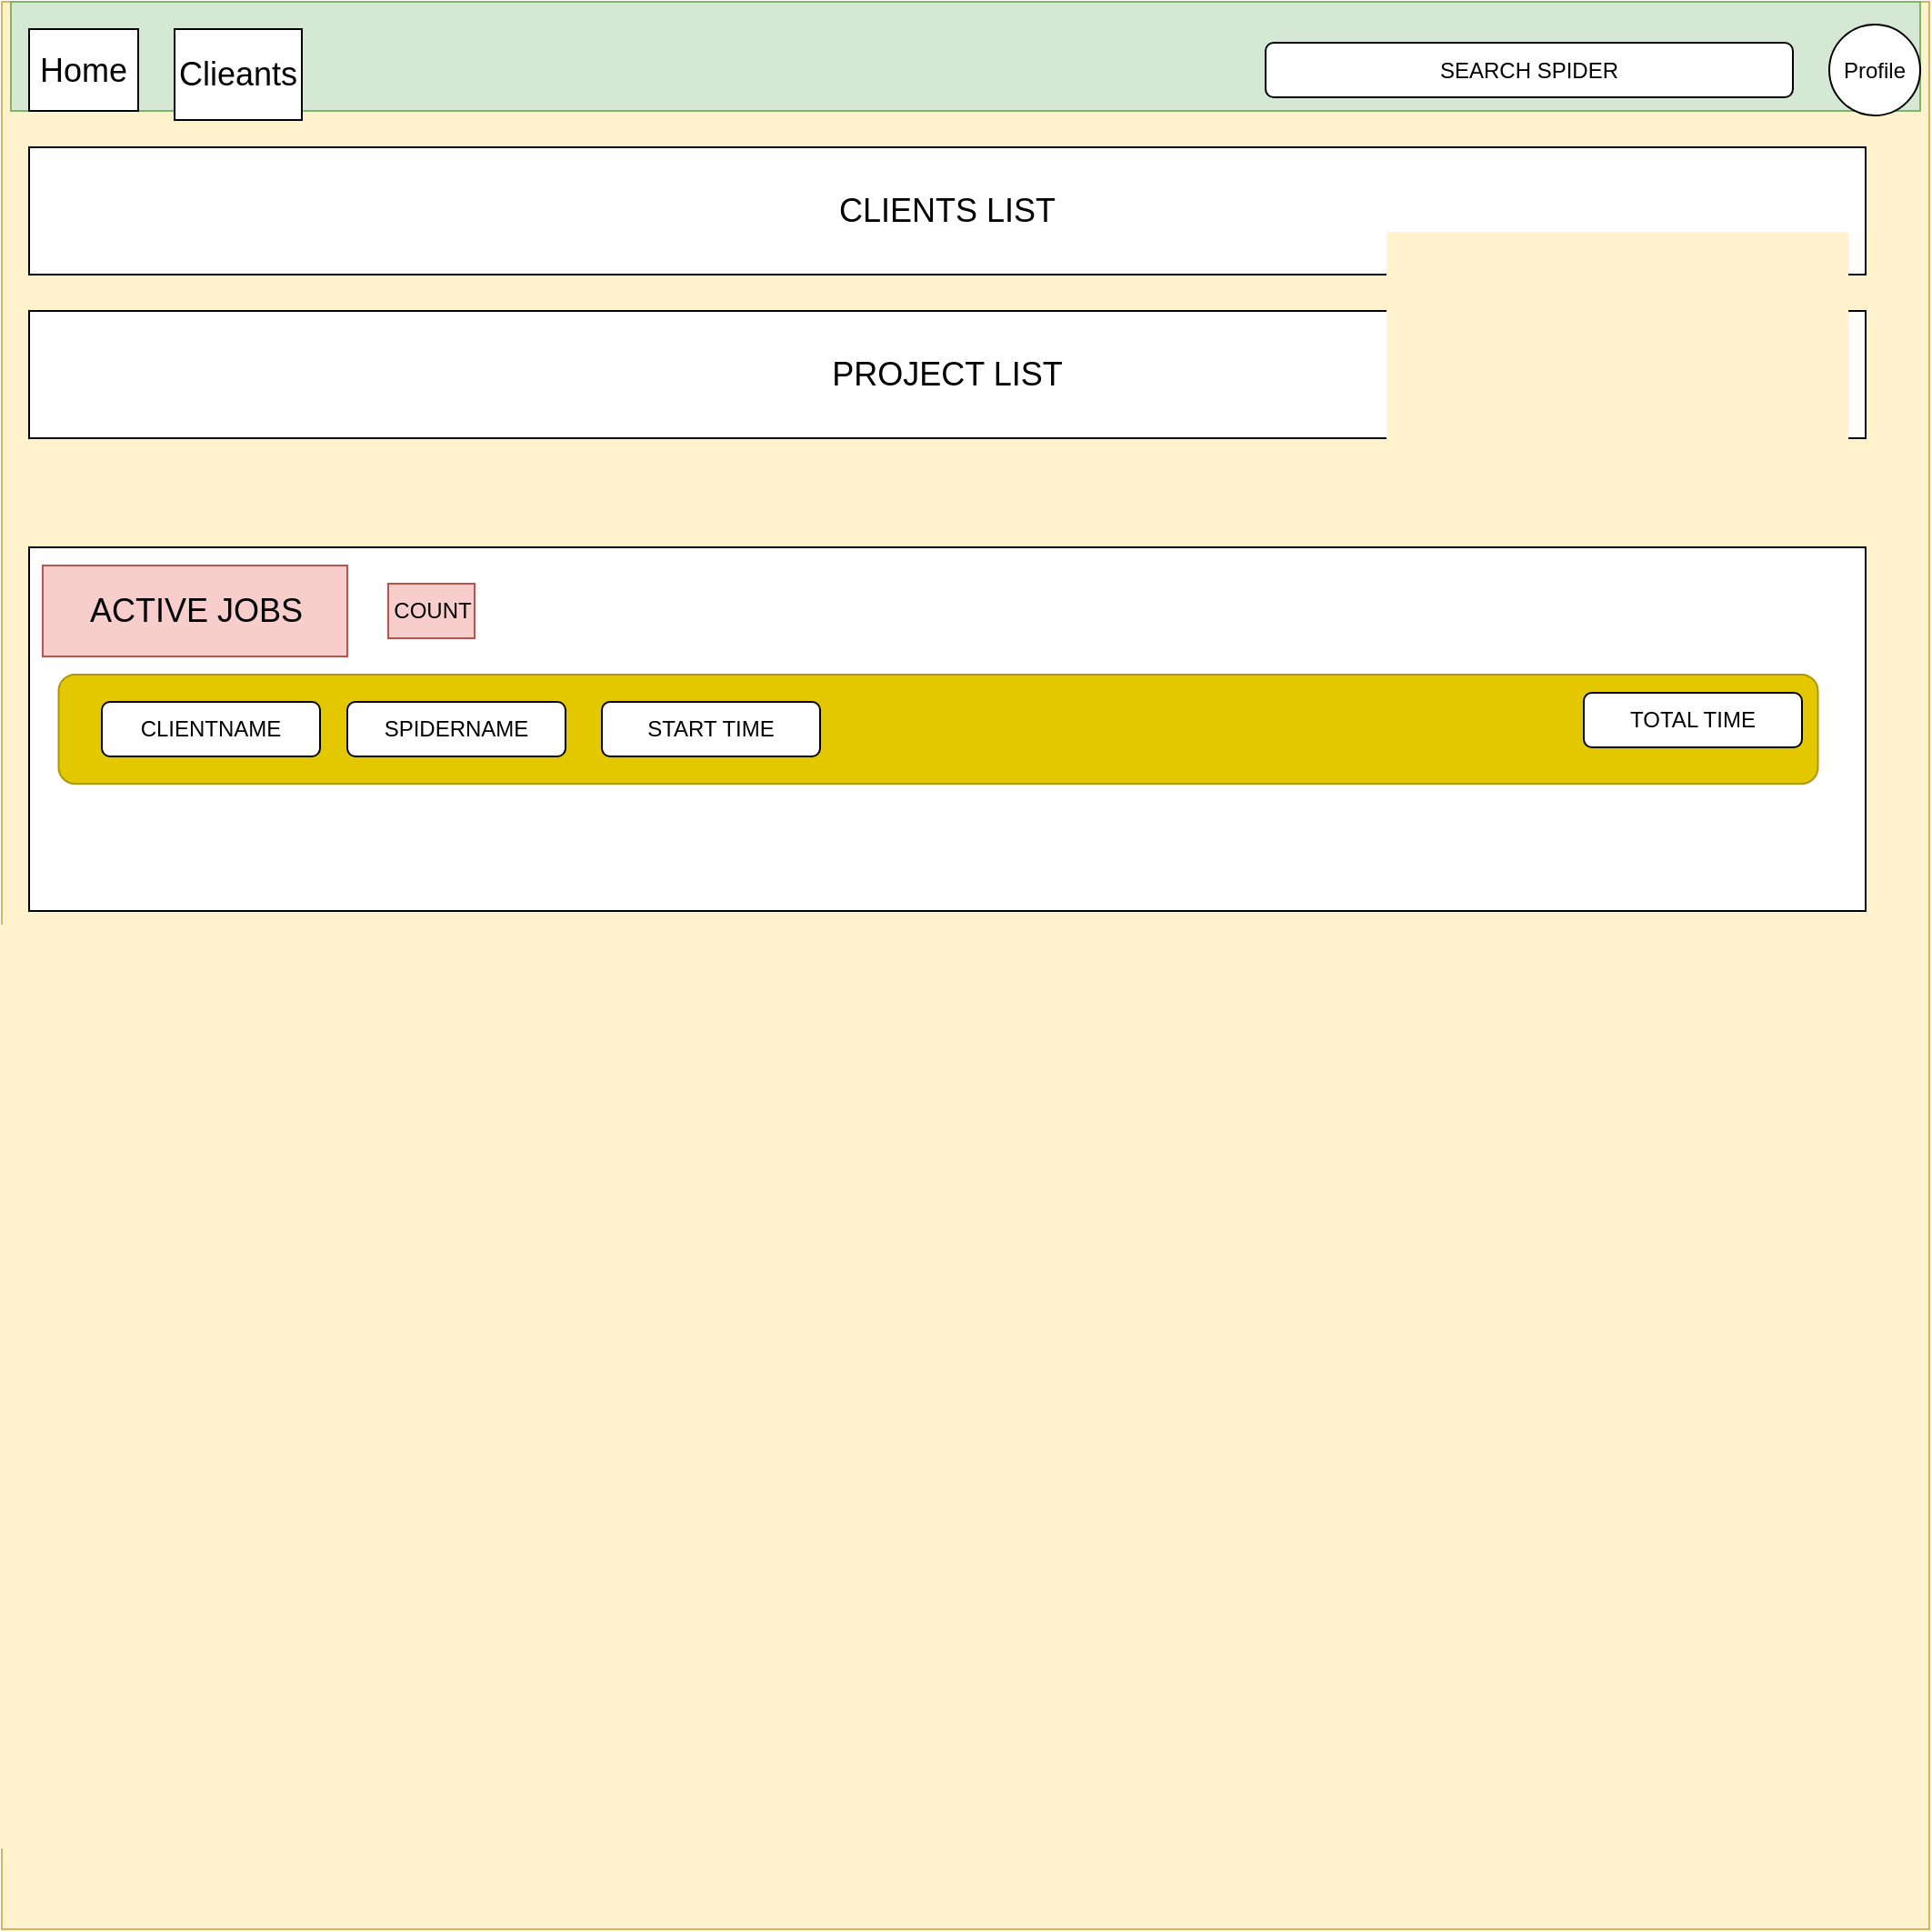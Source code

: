 <mxfile pages="3">
    <diagram name="MAIN" id="lFPuXFi_mvT8i3Ce_Zs6">
        <mxGraphModel dx="795" dy="470" grid="1" gridSize="10" guides="1" tooltips="1" connect="1" arrows="1" fold="1" page="1" pageScale="1" pageWidth="850" pageHeight="1100" math="0" shadow="0">
            <root>
                <mxCell id="0"/>
                <mxCell id="1" parent="0"/>
                <mxCell id="kir9M6J1HskR9p3frYK9-1" value="" style="whiteSpace=wrap;html=1;aspect=fixed;fillColor=#fff2cc;strokeColor=#d6b656;" parent="1" vertex="1">
                    <mxGeometry x="55" y="10" width="1060" height="1060" as="geometry"/>
                </mxCell>
                <mxCell id="kir9M6J1HskR9p3frYK9-2" value="" style="rounded=0;whiteSpace=wrap;html=1;fillColor=#d5e8d4;strokeColor=#82b366;" parent="1" vertex="1">
                    <mxGeometry x="60" y="10" width="1050" height="60" as="geometry"/>
                </mxCell>
                <mxCell id="kir9M6J1HskR9p3frYK9-3" value="&lt;font style=&quot;font-size: 18px;&quot;&gt;Home&lt;/font&gt;" style="rounded=0;whiteSpace=wrap;html=1;" parent="1" vertex="1">
                    <mxGeometry x="70" y="25" width="60" height="45" as="geometry"/>
                </mxCell>
                <mxCell id="kir9M6J1HskR9p3frYK9-4" value="&lt;span style=&quot;font-size: 18px;&quot;&gt;Clieants&lt;/span&gt;" style="rounded=0;whiteSpace=wrap;html=1;" parent="1" vertex="1">
                    <mxGeometry x="150" y="25" width="70" height="50" as="geometry"/>
                </mxCell>
                <mxCell id="kir9M6J1HskR9p3frYK9-6" value="Profile" style="ellipse;whiteSpace=wrap;html=1;aspect=fixed;" parent="1" vertex="1">
                    <mxGeometry x="1060" y="22.5" width="50" height="50" as="geometry"/>
                </mxCell>
                <mxCell id="kir9M6J1HskR9p3frYK9-8" value="&lt;font style=&quot;font-size: 18px;&quot;&gt;CLIENTS LIST&lt;/font&gt;" style="rounded=0;whiteSpace=wrap;html=1;" parent="1" vertex="1">
                    <mxGeometry x="70" y="90" width="1010" height="70" as="geometry"/>
                </mxCell>
                <mxCell id="kir9M6J1HskR9p3frYK9-10" value="&lt;font style=&quot;font-size: 18px;&quot;&gt;PROJECT LIST&lt;/font&gt;" style="rounded=0;whiteSpace=wrap;html=1;" parent="1" vertex="1">
                    <mxGeometry x="70" y="180" width="1010" height="70" as="geometry"/>
                </mxCell>
                <mxCell id="-AA7lGtDuVPrnu6pB2wc-1" value="SEARCH SPIDER" style="rounded=1;whiteSpace=wrap;html=1;" parent="1" vertex="1">
                    <mxGeometry x="750" y="32.5" width="290" height="30" as="geometry"/>
                </mxCell>
                <mxCell id="1McMLziAYPW3SfQ99l26-1" value="" style="rounded=0;whiteSpace=wrap;html=1;" parent="1" vertex="1">
                    <mxGeometry x="70" y="310" width="1010" height="200" as="geometry"/>
                </mxCell>
                <mxCell id="1McMLziAYPW3SfQ99l26-2" value="&lt;span style=&quot;font-size: 18px;&quot;&gt;ACTIVE JOBS&lt;/span&gt;" style="rounded=0;whiteSpace=wrap;html=1;fillColor=#f8cecc;strokeColor=#b85450;" parent="1" vertex="1">
                    <mxGeometry x="77.5" y="320" width="167.5" height="50" as="geometry"/>
                </mxCell>
                <mxCell id="1McMLziAYPW3SfQ99l26-3" value="" style="rounded=1;whiteSpace=wrap;html=1;fillColor=#e3c800;fontColor=#000000;strokeColor=#B09500;" parent="1" vertex="1">
                    <mxGeometry x="86.25" y="380" width="967.5" height="60" as="geometry"/>
                </mxCell>
                <mxCell id="1McMLziAYPW3SfQ99l26-4" value="COUNT" style="rounded=0;whiteSpace=wrap;html=1;fillColor=#f8cecc;strokeColor=#b85450;" parent="1" vertex="1">
                    <mxGeometry x="267.5" y="330" width="47.5" height="30" as="geometry"/>
                </mxCell>
                <mxCell id="1McMLziAYPW3SfQ99l26-5" value="CLIENTNAME" style="rounded=1;whiteSpace=wrap;html=1;" parent="1" vertex="1">
                    <mxGeometry x="110" y="395" width="120" height="30" as="geometry"/>
                </mxCell>
                <mxCell id="1McMLziAYPW3SfQ99l26-6" value="SPIDERNAME" style="rounded=1;whiteSpace=wrap;html=1;" parent="1" vertex="1">
                    <mxGeometry x="245" y="395" width="120" height="30" as="geometry"/>
                </mxCell>
                <mxCell id="1McMLziAYPW3SfQ99l26-7" value="START TIME" style="rounded=1;whiteSpace=wrap;html=1;" parent="1" vertex="1">
                    <mxGeometry x="385" y="395" width="120" height="30" as="geometry"/>
                </mxCell>
                <mxCell id="1McMLziAYPW3SfQ99l26-8" value="TOTAL TIME" style="rounded=1;whiteSpace=wrap;html=1;" parent="1" vertex="1">
                    <mxGeometry x="925" y="390" width="120" height="30" as="geometry"/>
                </mxCell>
            </root>
        </mxGraphModel>
    </diagram>
    <diagram id="b3BLQ6yP1oQ-KEEB3G5R" name="client">
        <mxGraphModel dx="1066" dy="608" grid="1" gridSize="10" guides="1" tooltips="1" connect="1" arrows="1" fold="1" page="1" pageScale="1" pageWidth="850" pageHeight="1100" math="0" shadow="0">
            <root>
                <mxCell id="0"/>
                <mxCell id="1" parent="0"/>
                <mxCell id="NRj_G773QIPR92E6KfCl-1" value="" style="whiteSpace=wrap;html=1;aspect=fixed;fillColor=#fff2cc;strokeColor=#d6b656;" parent="1" vertex="1">
                    <mxGeometry x="40" y="10" width="1060" height="1060" as="geometry"/>
                </mxCell>
                <mxCell id="UO7akWpJQAGRkt9BFN4Y-1" value="" style="rounded=0;whiteSpace=wrap;html=1;fillColor=#d5e8d4;strokeColor=#82b366;" parent="1" vertex="1">
                    <mxGeometry x="45" y="10" width="1050" height="60" as="geometry"/>
                </mxCell>
                <mxCell id="UO7akWpJQAGRkt9BFN4Y-2" value="&lt;font style=&quot;font-size: 18px;&quot;&gt;Home&lt;/font&gt;" style="rounded=0;whiteSpace=wrap;html=1;" parent="1" vertex="1">
                    <mxGeometry x="55" y="15" width="60" height="45" as="geometry"/>
                </mxCell>
                <mxCell id="UO7akWpJQAGRkt9BFN4Y-3" value="&lt;span style=&quot;font-size: 18px;&quot;&gt;Clieants&lt;/span&gt;" style="rounded=0;whiteSpace=wrap;html=1;" parent="1" vertex="1">
                    <mxGeometry x="135" y="15" width="70" height="50" as="geometry"/>
                </mxCell>
                <mxCell id="UO7akWpJQAGRkt9BFN4Y-4" value="Profile" style="ellipse;whiteSpace=wrap;html=1;aspect=fixed;" parent="1" vertex="1">
                    <mxGeometry x="1040" y="12.5" width="50" height="50" as="geometry"/>
                </mxCell>
                <mxCell id="0RVb_PuEq0YszDrYKdQQ-2" value="" style="rounded=0;whiteSpace=wrap;html=1;" parent="1" vertex="1">
                    <mxGeometry x="60" y="90" width="1010" height="220" as="geometry"/>
                </mxCell>
                <mxCell id="0RVb_PuEq0YszDrYKdQQ-3" value="&lt;font style=&quot;font-size: 18px;&quot;&gt;CLIENT Name&lt;/font&gt;" style="rounded=0;whiteSpace=wrap;html=1;fillColor=#f8cecc;strokeColor=#b85450;" parent="1" vertex="1">
                    <mxGeometry x="70" y="100" width="170" height="70" as="geometry"/>
                </mxCell>
                <mxCell id="0RVb_PuEq0YszDrYKdQQ-4" value="&lt;ul style=&quot;&quot;&gt;&lt;li style=&quot;font-size: 21px;&quot;&gt;Spiders: {spider_count}&lt;/li&gt;&lt;ul style=&quot;font-size: 21px;&quot;&gt;&lt;li&gt;Active: {active spider count}&lt;/li&gt;&lt;/ul&gt;&lt;/ul&gt;&lt;h1&gt;&lt;ul style=&quot;&quot;&gt;&lt;li style=&quot;&quot;&gt;&lt;span style=&quot;font-size: 21px;&quot;&gt;Shedules: {Shedule count}&lt;/span&gt;&lt;/li&gt;&lt;/ul&gt;&lt;/h1&gt;&lt;ul style=&quot;&quot;&gt;&lt;ul&gt;&lt;li style=&quot;&quot;&gt;&lt;span style=&quot;font-size: 21px;&quot;&gt;Actives: {active count}&lt;/span&gt;&lt;/li&gt;&lt;li style=&quot;&quot;&gt;&lt;span style=&quot;font-size: 21px;&quot;&gt;Stopped: {stopped count}&lt;/span&gt;&lt;/li&gt;&lt;/ul&gt;&lt;/ul&gt;" style="rounded=0;whiteSpace=wrap;html=1;fillColor=#f8cecc;strokeColor=#b85450;align=left;" parent="1" vertex="1">
                    <mxGeometry x="290" y="100" width="710" height="200" as="geometry"/>
                </mxCell>
                <mxCell id="0RVb_PuEq0YszDrYKdQQ-5" value="&lt;font style=&quot;font-size: 19px;&quot;&gt;Sheduled Tasks&lt;/font&gt;" style="rounded=0;whiteSpace=wrap;html=1;" parent="1" vertex="1">
                    <mxGeometry x="70" y="560" width="170" height="60" as="geometry"/>
                </mxCell>
                <mxCell id="0RVb_PuEq0YszDrYKdQQ-6" value="" style="rounded=0;whiteSpace=wrap;html=1;" parent="1" vertex="1">
                    <mxGeometry x="95" y="640" width="975" height="410" as="geometry"/>
                </mxCell>
                <mxCell id="0RVb_PuEq0YszDrYKdQQ-7" value="&lt;b&gt;&lt;font style=&quot;font-size: 18px;&quot;&gt;+&lt;/font&gt;&lt;/b&gt;" style="ellipse;whiteSpace=wrap;html=1;aspect=fixed;" parent="1" vertex="1">
                    <mxGeometry x="250" y="575" width="30" height="30" as="geometry"/>
                </mxCell>
                <mxCell id="0RVb_PuEq0YszDrYKdQQ-8" value="SEARCH SPIDER" style="rounded=1;whiteSpace=wrap;html=1;" parent="1" vertex="1">
                    <mxGeometry x="740" y="25" width="290" height="30" as="geometry"/>
                </mxCell>
                <mxCell id="39dktaqek08A8IJalyt7-1" value="" style="rounded=0;whiteSpace=wrap;html=1;fillColor=#d5e8d4;strokeColor=#82b366;" parent="1" vertex="1">
                    <mxGeometry x="110" y="655" width="940" height="130" as="geometry"/>
                </mxCell>
                <mxCell id="39dktaqek08A8IJalyt7-2" value="SPIDERNAME" style="rounded=1;whiteSpace=wrap;html=1;" parent="1" vertex="1">
                    <mxGeometry x="120" y="670" width="120" height="30" as="geometry"/>
                </mxCell>
                <mxCell id="39dktaqek08A8IJalyt7-3" value="PERIOD" style="rounded=1;whiteSpace=wrap;html=1;" parent="1" vertex="1">
                    <mxGeometry x="260" y="670" width="120" height="30" as="geometry"/>
                </mxCell>
                <mxCell id="39dktaqek08A8IJalyt7-4" value="" style="ellipse;whiteSpace=wrap;html=1;aspect=fixed;fillColor=#008a00;fontColor=#ffffff;strokeColor=#005700;" parent="1" vertex="1">
                    <mxGeometry x="390" y="672.5" width="25" height="25" as="geometry"/>
                </mxCell>
                <mxCell id="39dktaqek08A8IJalyt7-6" value="IS ACTIVE" style="text;html=1;strokeColor=none;fillColor=none;align=center;verticalAlign=middle;whiteSpace=wrap;rounded=0;" parent="1" vertex="1">
                    <mxGeometry x="420" y="670" width="60" height="30" as="geometry"/>
                </mxCell>
                <mxCell id="39dktaqek08A8IJalyt7-7" value="EDIT" style="rounded=0;whiteSpace=wrap;html=1;fillColor=#0050ef;fontColor=#ffffff;strokeColor=#001DBC;" parent="1" vertex="1">
                    <mxGeometry x="125" y="740" width="80" height="30" as="geometry"/>
                </mxCell>
                <mxCell id="39dktaqek08A8IJalyt7-8" value="DELETE" style="rounded=0;whiteSpace=wrap;html=1;fillColor=#e51400;fontColor=#ffffff;strokeColor=#B20000;" parent="1" vertex="1">
                    <mxGeometry x="230" y="740" width="80" height="30" as="geometry"/>
                </mxCell>
                <mxCell id="39dktaqek08A8IJalyt7-9" value="" style="rounded=0;whiteSpace=wrap;html=1;fillColor=#d5e8d4;strokeColor=#82b366;" parent="1" vertex="1">
                    <mxGeometry x="115" y="875" width="940" height="130" as="geometry"/>
                </mxCell>
                <mxCell id="39dktaqek08A8IJalyt7-10" value="SPIDERNAME" style="rounded=1;whiteSpace=wrap;html=1;" parent="1" vertex="1">
                    <mxGeometry x="122.5" y="905" width="120" height="30" as="geometry"/>
                </mxCell>
                <mxCell id="39dktaqek08A8IJalyt7-11" value="PERIOD" style="rounded=1;whiteSpace=wrap;html=1;" parent="1" vertex="1">
                    <mxGeometry x="262.5" y="905" width="120" height="30" as="geometry"/>
                </mxCell>
                <mxCell id="39dktaqek08A8IJalyt7-12" value="" style="ellipse;whiteSpace=wrap;html=1;aspect=fixed;fillColor=#e51400;fontColor=#ffffff;strokeColor=#B20000;" parent="1" vertex="1">
                    <mxGeometry x="392.5" y="907.5" width="25" height="25" as="geometry"/>
                </mxCell>
                <mxCell id="39dktaqek08A8IJalyt7-13" value="IS ACTIVE" style="text;html=1;strokeColor=none;fillColor=none;align=center;verticalAlign=middle;whiteSpace=wrap;rounded=0;" parent="1" vertex="1">
                    <mxGeometry x="422.5" y="905" width="60" height="30" as="geometry"/>
                </mxCell>
                <mxCell id="39dktaqek08A8IJalyt7-14" value="EDIT" style="rounded=0;whiteSpace=wrap;html=1;fillColor=#0050ef;fontColor=#ffffff;strokeColor=#001DBC;" parent="1" vertex="1">
                    <mxGeometry x="130" y="960" width="80" height="30" as="geometry"/>
                </mxCell>
                <mxCell id="39dktaqek08A8IJalyt7-15" value="DELETE" style="rounded=0;whiteSpace=wrap;html=1;fillColor=#e51400;fontColor=#ffffff;strokeColor=#B20000;" parent="1" vertex="1">
                    <mxGeometry x="230" y="960" width="80" height="30" as="geometry"/>
                </mxCell>
                <mxCell id="39dktaqek08A8IJalyt7-17" value="&lt;b&gt;&lt;font style=&quot;font-size: 25px;&quot;&gt;.................................&lt;/font&gt;&lt;/b&gt;" style="text;html=1;strokeColor=none;fillColor=none;align=center;verticalAlign=middle;whiteSpace=wrap;rounded=0;" parent="1" vertex="1">
                    <mxGeometry x="140" y="800" width="780" height="40" as="geometry"/>
                </mxCell>
                <mxCell id="9OzyHIAe9Z1fGLMhJb8M-1" value="" style="rounded=0;whiteSpace=wrap;html=1;" parent="1" vertex="1">
                    <mxGeometry x="65" y="320" width="1010" height="200" as="geometry"/>
                </mxCell>
                <mxCell id="9OzyHIAe9Z1fGLMhJb8M-2" value="&lt;span style=&quot;font-size: 18px;&quot;&gt;ACTIVE JOBS&lt;/span&gt;" style="rounded=0;whiteSpace=wrap;html=1;fillColor=#f8cecc;strokeColor=#b85450;" parent="1" vertex="1">
                    <mxGeometry x="72.5" y="330" width="167.5" height="50" as="geometry"/>
                </mxCell>
                <mxCell id="9OzyHIAe9Z1fGLMhJb8M-3" value="" style="rounded=1;whiteSpace=wrap;html=1;fillColor=#e3c800;fontColor=#000000;strokeColor=#B09500;" parent="1" vertex="1">
                    <mxGeometry x="81.25" y="390" width="967.5" height="60" as="geometry"/>
                </mxCell>
                <mxCell id="9OzyHIAe9Z1fGLMhJb8M-6" value="COUNT" style="rounded=0;whiteSpace=wrap;html=1;fillColor=#f8cecc;strokeColor=#b85450;" parent="1" vertex="1">
                    <mxGeometry x="262.5" y="340" width="47.5" height="30" as="geometry"/>
                </mxCell>
                <mxCell id="We5f-SAydFnPi5lfvk2D-1" value="CLIENTNAME" style="rounded=1;whiteSpace=wrap;html=1;" parent="1" vertex="1">
                    <mxGeometry x="105" y="405" width="120" height="30" as="geometry"/>
                </mxCell>
                <mxCell id="We5f-SAydFnPi5lfvk2D-2" value="SPIDERNAME" style="rounded=1;whiteSpace=wrap;html=1;" parent="1" vertex="1">
                    <mxGeometry x="240" y="405" width="120" height="30" as="geometry"/>
                </mxCell>
                <mxCell id="We5f-SAydFnPi5lfvk2D-3" value="START TIME" style="rounded=1;whiteSpace=wrap;html=1;" parent="1" vertex="1">
                    <mxGeometry x="380" y="405" width="120" height="30" as="geometry"/>
                </mxCell>
                <mxCell id="We5f-SAydFnPi5lfvk2D-4" value="TOTAL TIME" style="rounded=1;whiteSpace=wrap;html=1;" parent="1" vertex="1">
                    <mxGeometry x="920" y="400" width="120" height="30" as="geometry"/>
                </mxCell>
            </root>
        </mxGraphModel>
    </diagram>
    <diagram id="oh-OlnUH6KKKbubSRGid" name="JOB MAIN">
        <mxGraphModel dx="1066" dy="608" grid="1" gridSize="10" guides="1" tooltips="1" connect="1" arrows="1" fold="1" page="1" pageScale="1" pageWidth="850" pageHeight="1100" math="0" shadow="0">
            <root>
                <mxCell id="0"/>
                <mxCell id="1" parent="0"/>
                <mxCell id="V_1tIuN60uJzoUqPZGDw-1" value="" style="whiteSpace=wrap;html=1;aspect=fixed;fillColor=#fff2cc;strokeColor=#d6b656;" parent="1" vertex="1">
                    <mxGeometry x="55" y="10" width="1060" height="1060" as="geometry"/>
                </mxCell>
                <mxCell id="V_1tIuN60uJzoUqPZGDw-2" value="" style="rounded=0;whiteSpace=wrap;html=1;fillColor=#d5e8d4;strokeColor=#82b366;" parent="1" vertex="1">
                    <mxGeometry x="60" y="20" width="1050" height="60" as="geometry"/>
                </mxCell>
                <mxCell id="V_1tIuN60uJzoUqPZGDw-3" value="&lt;font style=&quot;font-size: 18px;&quot;&gt;Home&lt;/font&gt;" style="rounded=0;whiteSpace=wrap;html=1;" parent="1" vertex="1">
                    <mxGeometry x="70" y="25" width="60" height="45" as="geometry"/>
                </mxCell>
                <mxCell id="V_1tIuN60uJzoUqPZGDw-4" value="&lt;span style=&quot;font-size: 18px;&quot;&gt;Clieants&lt;/span&gt;" style="rounded=0;whiteSpace=wrap;html=1;" parent="1" vertex="1">
                    <mxGeometry x="150" y="25" width="70" height="50" as="geometry"/>
                </mxCell>
                <mxCell id="V_1tIuN60uJzoUqPZGDw-5" value="Profile" style="ellipse;whiteSpace=wrap;html=1;aspect=fixed;" parent="1" vertex="1">
                    <mxGeometry x="1050" y="22.5" width="50" height="50" as="geometry"/>
                </mxCell>
                <mxCell id="V_1tIuN60uJzoUqPZGDw-8" value="SEARCH SPIDER" style="rounded=1;whiteSpace=wrap;html=1;" parent="1" vertex="1">
                    <mxGeometry x="750" y="32.5" width="290" height="30" as="geometry"/>
                </mxCell>
                <mxCell id="V_1tIuN60uJzoUqPZGDw-19" value="" style="rounded=0;whiteSpace=wrap;html=1;" parent="1" vertex="1">
                    <mxGeometry x="70" y="100" width="1030" height="810" as="geometry"/>
                </mxCell>
                <mxCell id="V_1tIuN60uJzoUqPZGDw-20" value="&lt;font style=&quot;font-size: 19px;&quot;&gt;CLIENT&lt;/font&gt;" style="rounded=1;whiteSpace=wrap;html=1;fillColor=#dae8fc;strokeColor=#6c8ebf;" parent="1" vertex="1">
                    <mxGeometry x="80" y="110" width="140" height="50" as="geometry"/>
                </mxCell>
                <mxCell id="V_1tIuN60uJzoUqPZGDw-21" value="&lt;font style=&quot;font-size: 19px;&quot;&gt;SPIDER&lt;/font&gt;" style="rounded=1;whiteSpace=wrap;html=1;fillColor=#dae8fc;strokeColor=#6c8ebf;" parent="1" vertex="1">
                    <mxGeometry x="240" y="110" width="140" height="50" as="geometry"/>
                </mxCell>
                <mxCell id="V_1tIuN60uJzoUqPZGDw-22" value="&lt;span style=&quot;font-size: 19px;&quot;&gt;START TIME&lt;/span&gt;" style="rounded=1;whiteSpace=wrap;html=1;fillColor=#dae8fc;strokeColor=#6c8ebf;" parent="1" vertex="1">
                    <mxGeometry x="420" y="110" width="140" height="50" as="geometry"/>
                </mxCell>
                <mxCell id="V_1tIuN60uJzoUqPZGDw-23" value="&lt;font style=&quot;font-size: 19px;&quot;&gt;RUNNING...&lt;/font&gt;" style="rounded=1;whiteSpace=wrap;html=1;fillColor=#dae8fc;strokeColor=#6c8ebf;" parent="1" vertex="1">
                    <mxGeometry x="950" y="110" width="140" height="50" as="geometry"/>
                </mxCell>
                <mxCell id="V_1tIuN60uJzoUqPZGDw-24" value="" style="rounded=1;whiteSpace=wrap;html=1;fillColor=#e1d5e7;strokeColor=#9673a6;" parent="1" vertex="1">
                    <mxGeometry x="80" y="190" width="1000" height="600" as="geometry"/>
                </mxCell>
                <mxCell id="V_1tIuN60uJzoUqPZGDw-25" value="&lt;h1&gt;FORMATTED LOGS&lt;/h1&gt;" style="text;html=1;strokeColor=none;fillColor=none;spacing=5;spacingTop=-20;whiteSpace=wrap;overflow=hidden;rounded=0;align=center;" parent="1" vertex="1">
                    <mxGeometry x="510" y="350" width="190" height="120" as="geometry"/>
                </mxCell>
                <mxCell id="V_1tIuN60uJzoUqPZGDw-26" value="&lt;font style=&quot;font-size: 22px;&quot;&gt;STOP&lt;/font&gt;" style="ellipse;whiteSpace=wrap;html=1;fillColor=#f8cecc;strokeColor=#b85450;" parent="1" vertex="1">
                    <mxGeometry x="545" y="810" width="115" height="60" as="geometry"/>
                </mxCell>
            </root>
        </mxGraphModel>
    </diagram>
    <diagram id="zZslThO-NdYWRdF-3bxd" name="schema'">
        <mxGraphModel dx="1306" dy="608" grid="1" gridSize="10" guides="1" tooltips="1" connect="1" arrows="1" fold="1" page="1" pageScale="1" pageWidth="850" pageHeight="1100" background="none" math="0" shadow="0">
            <root>
                <mxCell id="0"/>
                <mxCell id="1" parent="0"/>
                <mxCell id="rzNDPvHR0s2aKXdHCzQH-7" value="" style="edgeStyle=none;html=1;" parent="1" source="rzNDPvHR0s2aKXdHCzQH-1" target="rzNDPvHR0s2aKXdHCzQH-6" edge="1">
                    <mxGeometry relative="1" as="geometry"/>
                </mxCell>
                <mxCell id="rzNDPvHR0s2aKXdHCzQH-8" style="edgeStyle=none;html=1;entryX=0;entryY=0.5;entryDx=0;entryDy=0;" parent="1" source="rzNDPvHR0s2aKXdHCzQH-1" target="rzNDPvHR0s2aKXdHCzQH-6" edge="1">
                    <mxGeometry relative="1" as="geometry"/>
                </mxCell>
                <mxCell id="rzNDPvHR0s2aKXdHCzQH-20" style="edgeStyle=none;html=1;exitX=0.75;exitY=1;exitDx=0;exitDy=0;entryX=0.75;entryY=0;entryDx=0;entryDy=0;fontFamily=Courier New;fontSize=9;" parent="1" source="rzNDPvHR0s2aKXdHCzQH-1" target="rzNDPvHR0s2aKXdHCzQH-2" edge="1">
                    <mxGeometry relative="1" as="geometry"/>
                </mxCell>
                <mxCell id="rzNDPvHR0s2aKXdHCzQH-1" value="ScrapyD Instance" style="rounded=0;whiteSpace=wrap;html=1;" parent="1" vertex="1">
                    <mxGeometry x="95" y="30" width="180" height="60" as="geometry"/>
                </mxCell>
                <mxCell id="rzNDPvHR0s2aKXdHCzQH-4" value="" style="edgeStyle=none;html=1;" parent="1" source="rzNDPvHR0s2aKXdHCzQH-2" target="rzNDPvHR0s2aKXdHCzQH-3" edge="1">
                    <mxGeometry relative="1" as="geometry"/>
                </mxCell>
                <mxCell id="rzNDPvHR0s2aKXdHCzQH-14" style="edgeStyle=none;html=1;entryX=0.5;entryY=1;entryDx=0;entryDy=0;" parent="1" source="rzNDPvHR0s2aKXdHCzQH-2" target="rzNDPvHR0s2aKXdHCzQH-1" edge="1">
                    <mxGeometry relative="1" as="geometry"/>
                </mxCell>
                <mxCell id="rzNDPvHR0s2aKXdHCzQH-2" value="Schedule" style="rounded=0;whiteSpace=wrap;html=1;" parent="1" vertex="1">
                    <mxGeometry x="95" y="170" width="180" height="60" as="geometry"/>
                </mxCell>
                <mxCell id="rzNDPvHR0s2aKXdHCzQH-17" value="" style="edgeStyle=none;html=1;fontFamily=Courier New;" parent="1" target="rzNDPvHR0s2aKXdHCzQH-16" edge="1">
                    <mxGeometry relative="1" as="geometry">
                        <mxPoint x="505" y="205" as="sourcePoint"/>
                    </mxGeometry>
                </mxCell>
                <mxCell id="rzNDPvHR0s2aKXdHCzQH-28" style="edgeStyle=none;html=1;exitX=0;exitY=0.75;exitDx=0;exitDy=0;entryX=1;entryY=0.75;entryDx=0;entryDy=0;fontFamily=Courier New;fontSize=11;" parent="1" source="rzNDPvHR0s2aKXdHCzQH-3" target="rzNDPvHR0s2aKXdHCzQH-2" edge="1">
                    <mxGeometry relative="1" as="geometry"/>
                </mxCell>
                <mxCell id="rzNDPvHR0s2aKXdHCzQH-3" value="Triggers" style="rounded=0;whiteSpace=wrap;html=1;" parent="1" vertex="1">
                    <mxGeometry x="385" y="170" width="120" height="60" as="geometry"/>
                </mxCell>
                <mxCell id="rzNDPvHR0s2aKXdHCzQH-36" value="" style="edgeStyle=none;html=1;fontFamily=Courier New;fontSize=11;" parent="1" source="rzNDPvHR0s2aKXdHCzQH-5" target="rzNDPvHR0s2aKXdHCzQH-35" edge="1">
                    <mxGeometry relative="1" as="geometry"/>
                </mxCell>
                <mxCell id="rzNDPvHR0s2aKXdHCzQH-5" value="Notification&lt;br&gt;(SMTP, BOT API)" style="rounded=0;whiteSpace=wrap;html=1;" parent="1" vertex="1">
                    <mxGeometry x="30" y="270" width="190" height="60" as="geometry"/>
                </mxCell>
                <mxCell id="rzNDPvHR0s2aKXdHCzQH-10" style="edgeStyle=none;html=1;exitX=0;exitY=0.75;exitDx=0;exitDy=0;entryX=1;entryY=0.75;entryDx=0;entryDy=0;" parent="1" source="rzNDPvHR0s2aKXdHCzQH-6" target="rzNDPvHR0s2aKXdHCzQH-1" edge="1">
                    <mxGeometry relative="1" as="geometry"/>
                </mxCell>
                <mxCell id="rzNDPvHR0s2aKXdHCzQH-13" value="" style="edgeStyle=none;html=1;" parent="1" source="rzNDPvHR0s2aKXdHCzQH-6" target="rzNDPvHR0s2aKXdHCzQH-12" edge="1">
                    <mxGeometry relative="1" as="geometry"/>
                </mxCell>
                <mxCell id="rzNDPvHR0s2aKXdHCzQH-6" value="TemporaryState" style="whiteSpace=wrap;html=1;rounded=0;" parent="1" vertex="1">
                    <mxGeometry x="385" y="30" width="120" height="60" as="geometry"/>
                </mxCell>
                <mxCell id="rzNDPvHR0s2aKXdHCzQH-9" value="update props" style="text;html=1;align=center;verticalAlign=middle;resizable=0;points=[];autosize=1;strokeColor=none;fillColor=none;" parent="1" vertex="1">
                    <mxGeometry x="285" y="70" width="90" height="30" as="geometry"/>
                </mxCell>
                <mxCell id="rzNDPvHR0s2aKXdHCzQH-11" value="init props" style="text;html=1;align=center;verticalAlign=middle;resizable=0;points=[];autosize=1;strokeColor=none;fillColor=none;" parent="1" vertex="1">
                    <mxGeometry x="295" y="30" width="70" height="30" as="geometry"/>
                </mxCell>
                <mxCell id="rzNDPvHR0s2aKXdHCzQH-12" value="ScrapyD API" style="ellipse;whiteSpace=wrap;html=1;rounded=0;" parent="1" vertex="1">
                    <mxGeometry x="535" y="35" width="50" height="50" as="geometry"/>
                </mxCell>
                <mxCell id="rzNDPvHR0s2aKXdHCzQH-15" value="&lt;font style=&quot;font-size: 11px;&quot; face=&quot;Courier New&quot;&gt;instance.project.spider&lt;/font&gt;" style="text;html=1;align=center;verticalAlign=middle;resizable=0;points=[];autosize=1;strokeColor=none;fillColor=none;" parent="1" vertex="1">
                    <mxGeometry x="10" y="115" width="180" height="30" as="geometry"/>
                </mxCell>
                <mxCell id="rzNDPvHR0s2aKXdHCzQH-30" style="edgeStyle=none;html=1;exitX=0;exitY=0.75;exitDx=0;exitDy=0;fontFamily=Courier New;fontSize=11;" parent="1" source="rzNDPvHR0s2aKXdHCzQH-16" edge="1">
                    <mxGeometry relative="1" as="geometry">
                        <mxPoint x="510" y="222.167" as="targetPoint"/>
                    </mxGeometry>
                </mxCell>
                <mxCell id="rzNDPvHR0s2aKXdHCzQH-16" value="&lt;blockquote style=&quot;margin: 0 0 0 40px; border: none; padding: 0px;&quot;&gt;&lt;/blockquote&gt;&lt;span style=&quot;background-color: initial;&quot;&gt;TriggerSequence&lt;/span&gt;&lt;br&gt;&lt;blockquote style=&quot;margin: 0 0 0 40px; border: none; padding: 0px;&quot;&gt;&lt;/blockquote&gt;&lt;span style=&quot;background-color: initial;&quot;&gt;TriggerOnce&lt;/span&gt;&lt;br&gt;&lt;span style=&quot;background-color: initial;&quot;&gt;TriggerPeriodic&lt;/span&gt;" style="whiteSpace=wrap;html=1;rounded=0;align=left;" parent="1" vertex="1">
                    <mxGeometry x="630" y="170" width="110" height="70" as="geometry"/>
                </mxCell>
                <mxCell id="rzNDPvHR0s2aKXdHCzQH-18" value="&lt;font style=&quot;font-size: 9px;&quot;&gt;.trigger&lt;/font&gt;" style="text;html=1;align=center;verticalAlign=middle;resizable=0;points=[];autosize=1;strokeColor=none;fillColor=none;fontFamily=Courier New;" parent="1" vertex="1">
                    <mxGeometry x="505" y="180" width="70" height="30" as="geometry"/>
                </mxCell>
                <mxCell id="rzNDPvHR0s2aKXdHCzQH-19" value=".trigger" style="text;html=1;align=center;verticalAlign=middle;resizable=0;points=[];autosize=1;strokeColor=none;fillColor=none;fontSize=9;fontFamily=Courier New;" parent="1" vertex="1">
                    <mxGeometry x="275" y="180" width="70" height="20" as="geometry"/>
                </mxCell>
                <mxCell id="rzNDPvHR0s2aKXdHCzQH-21" value="&lt;font style=&quot;font-size: 11px;&quot;&gt;instance.schedules&lt;/font&gt;" style="text;html=1;align=center;verticalAlign=middle;resizable=0;points=[];autosize=1;strokeColor=none;fillColor=none;fontSize=9;fontFamily=Courier New;" parent="1" vertex="1">
                    <mxGeometry x="225" y="115" width="140" height="30" as="geometry"/>
                </mxCell>
                <mxCell id="rzNDPvHR0s2aKXdHCzQH-24" value=".schedules" style="text;html=1;align=center;verticalAlign=middle;resizable=0;points=[];autosize=1;strokeColor=none;fillColor=none;fontSize=11;fontFamily=Courier New;" parent="1" vertex="1">
                    <mxGeometry x="280" y="210" width="90" height="30" as="geometry"/>
                </mxCell>
                <mxCell id="rzNDPvHR0s2aKXdHCzQH-29" value=".base_trigger" style="text;html=1;align=center;verticalAlign=middle;resizable=0;points=[];autosize=1;strokeColor=none;fillColor=none;fontSize=11;fontFamily=Courier New;" parent="1" vertex="1">
                    <mxGeometry x="505" y="220" width="110" height="30" as="geometry"/>
                </mxCell>
                <mxCell id="rzNDPvHR0s2aKXdHCzQH-34" value="" style="edgeStyle=none;html=1;fontFamily=Courier New;fontSize=11;" parent="1" source="rzNDPvHR0s2aKXdHCzQH-31" target="rzNDPvHR0s2aKXdHCzQH-33" edge="1">
                    <mxGeometry relative="1" as="geometry"/>
                </mxCell>
                <mxCell id="rzNDPvHR0s2aKXdHCzQH-31" value="Logger" style="rounded=0;whiteSpace=wrap;html=1;" parent="1" vertex="1">
                    <mxGeometry x="255" y="270" width="190" height="60" as="geometry"/>
                </mxCell>
                <mxCell id="rzNDPvHR0s2aKXdHCzQH-32" value="Users" style="rounded=0;whiteSpace=wrap;html=1;" parent="1" vertex="1">
                    <mxGeometry x="480" y="270" width="190" height="60" as="geometry"/>
                </mxCell>
                <mxCell id="rzNDPvHR0s2aKXdHCzQH-33" value="&lt;div style=&quot;text-align: left;&quot;&gt;&lt;span style=&quot;background-color: initial;&quot;&gt;&lt;font face=&quot;Courier New&quot;&gt;Spiders-ScrapyD&lt;/font&gt;&lt;/span&gt;&lt;/div&gt;&lt;div style=&quot;text-align: left;&quot;&gt;&lt;span style=&quot;background-color: initial;&quot;&gt;&lt;font face=&quot;Courier New&quot;&gt;Triggers&lt;/font&gt;&lt;/span&gt;&lt;/div&gt;&lt;div style=&quot;text-align: left;&quot;&gt;&lt;span style=&quot;background-color: initial;&quot;&gt;&lt;font face=&quot;Courier New&quot;&gt;StateUpdating&lt;/font&gt;&lt;/span&gt;&lt;/div&gt;&lt;div style=&quot;text-align: left;&quot;&gt;&lt;span style=&quot;background-color: initial;&quot;&gt;&lt;font face=&quot;Courier New&quot;&gt;Notification&lt;/font&gt;&lt;/span&gt;&lt;/div&gt;" style="whiteSpace=wrap;html=1;rounded=0;" parent="1" vertex="1">
                    <mxGeometry x="275" y="370" width="150" height="70" as="geometry"/>
                </mxCell>
                <mxCell id="rzNDPvHR0s2aKXdHCzQH-35" value="Triggers job&lt;br&gt;SpiderSpy" style="whiteSpace=wrap;html=1;rounded=0;" parent="1" vertex="1">
                    <mxGeometry x="65" y="375" width="125" height="65" as="geometry"/>
                </mxCell>
            </root>
        </mxGraphModel>
    </diagram>
</mxfile>